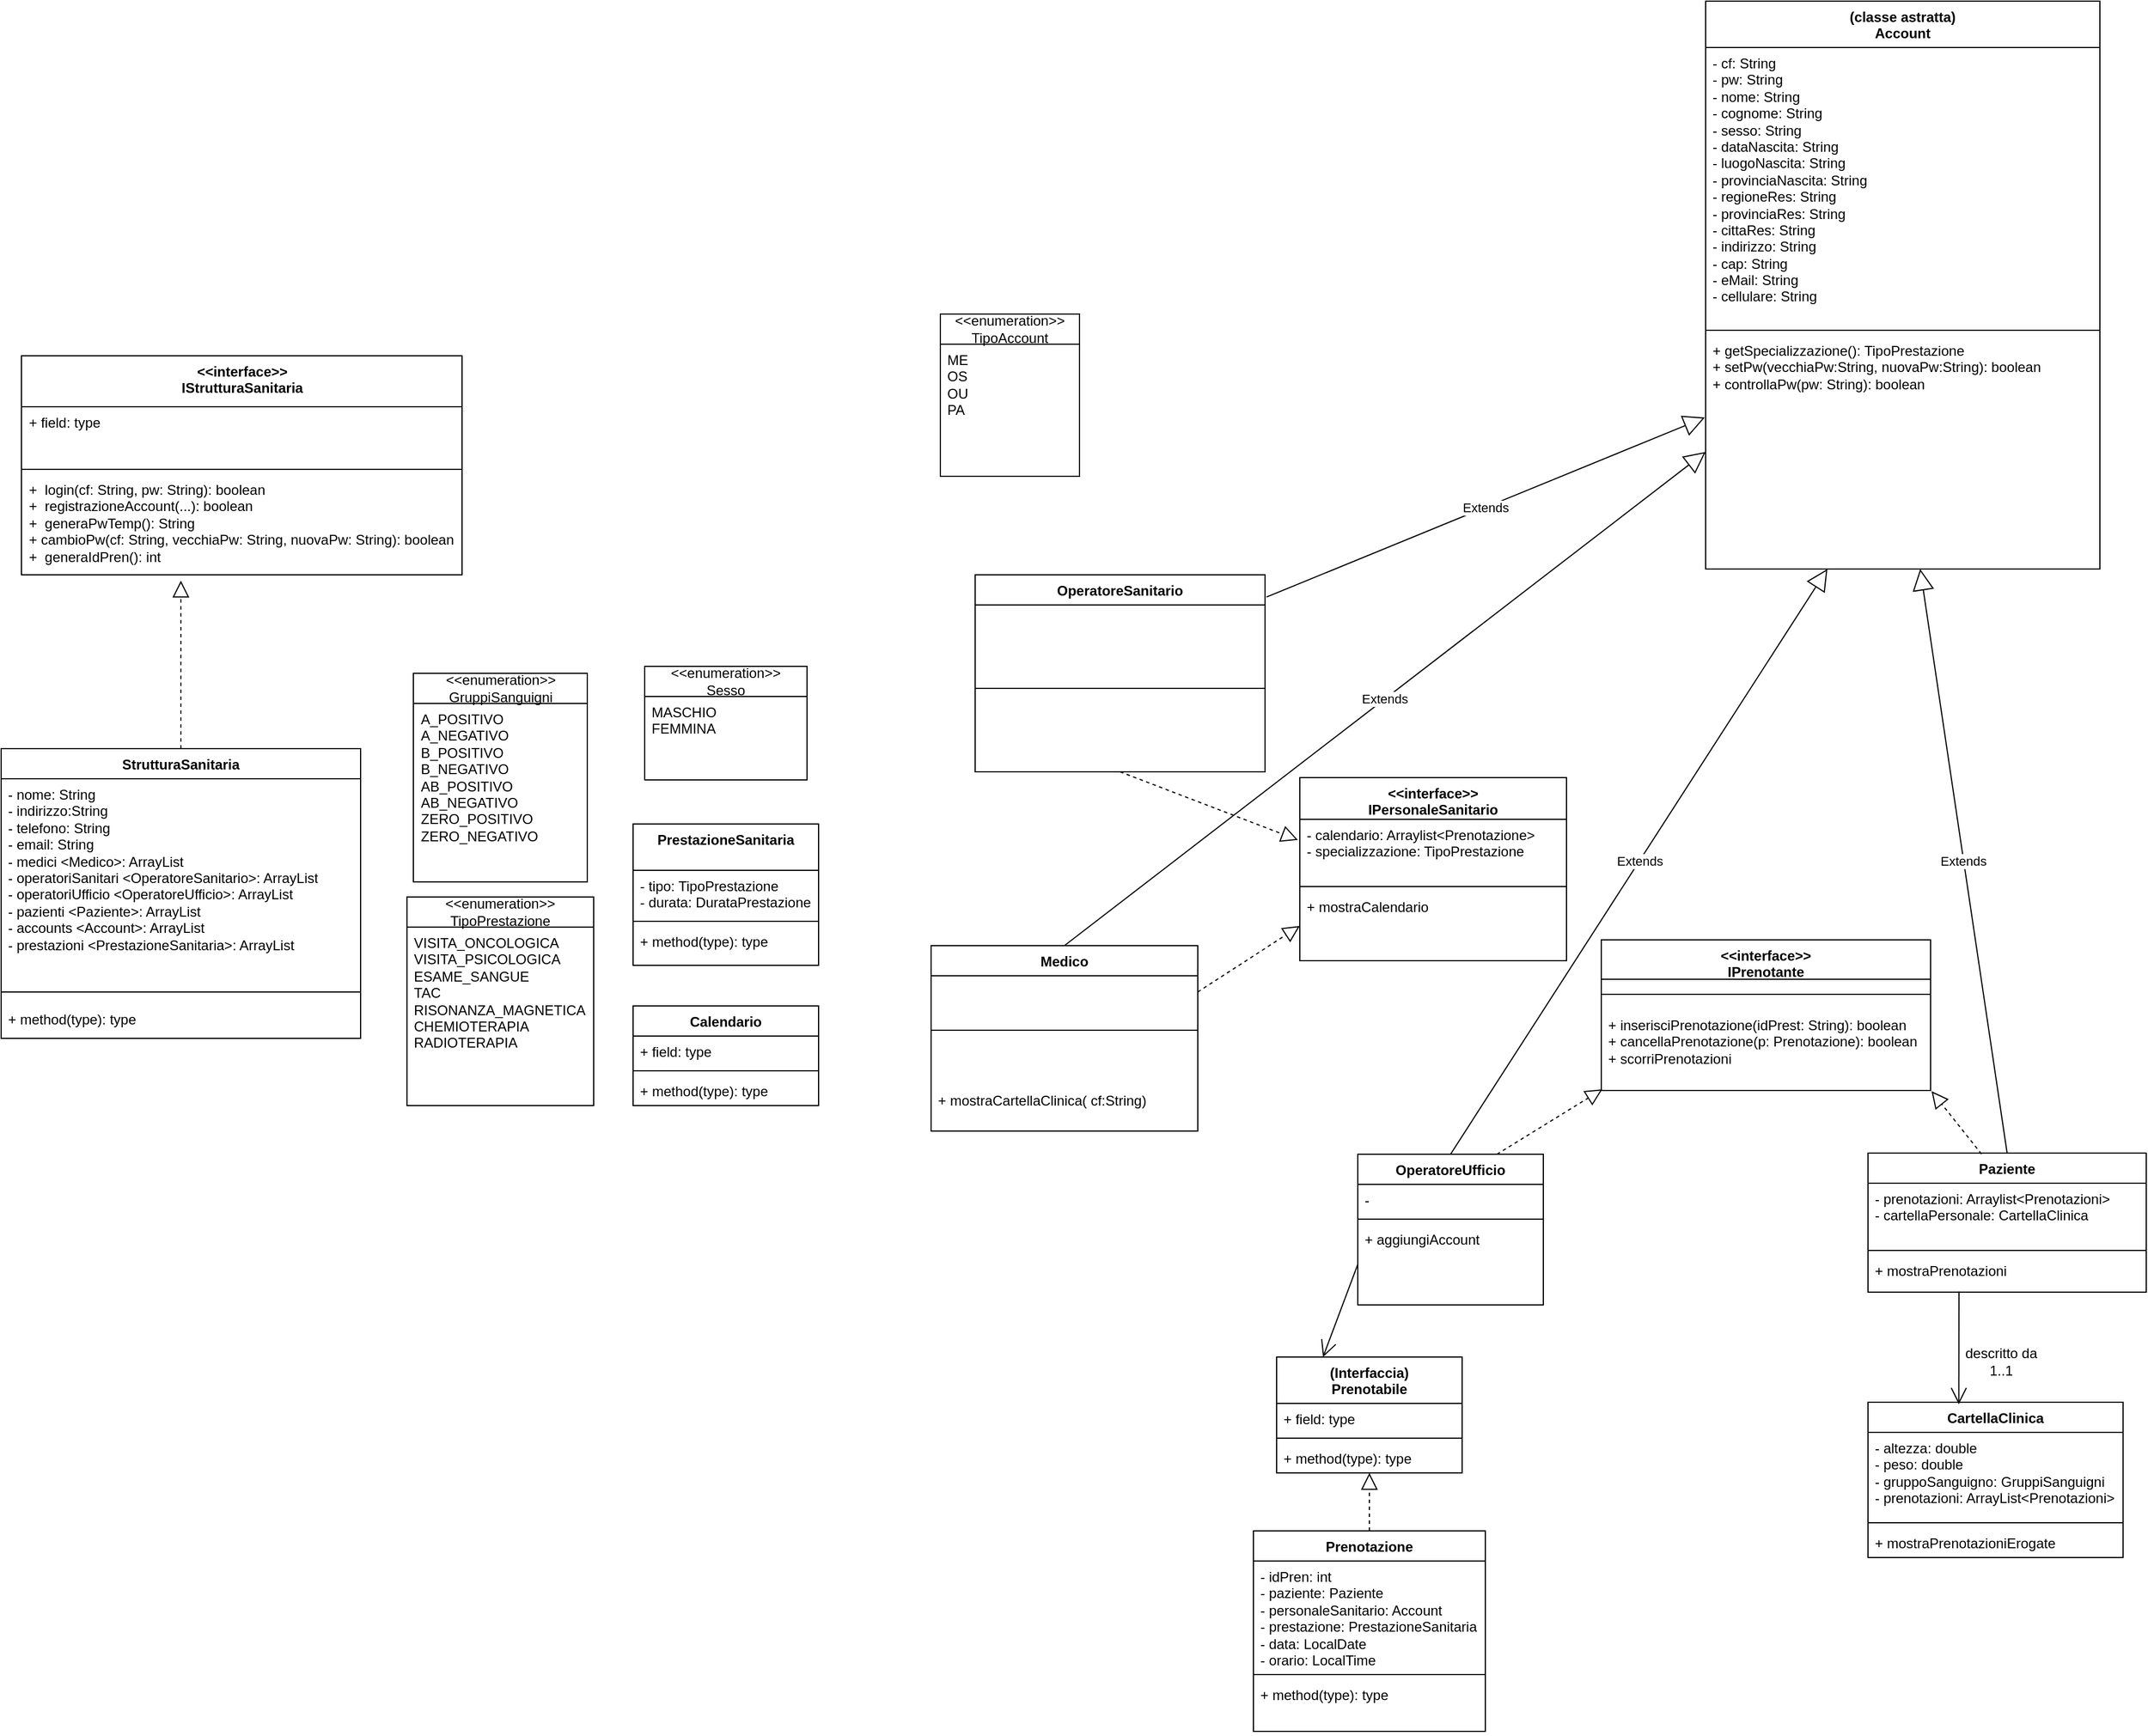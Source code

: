 <mxfile version="22.1.4" type="device">
  <diagram name="Pagina-1" id="tTlV-15hE3kfH03kpY0C">
    <mxGraphModel dx="2316" dy="1489" grid="1" gridSize="10" guides="1" tooltips="1" connect="1" arrows="1" fold="1" page="1" pageScale="1" pageWidth="1169" pageHeight="827" math="0" shadow="0">
      <root>
        <mxCell id="0" />
        <mxCell id="1" parent="0" />
        <mxCell id="g1Nb5lCBtKVe93ydb6f9-6" value="Medico" style="swimlane;fontStyle=1;align=center;verticalAlign=top;childLayout=stackLayout;horizontal=1;startSize=26;horizontalStack=0;resizeParent=1;resizeParentMax=0;resizeLast=0;collapsible=1;marginBottom=0;whiteSpace=wrap;html=1;" parent="1" vertex="1">
          <mxGeometry x="82" y="535" width="230" height="160" as="geometry" />
        </mxCell>
        <mxCell id="g1Nb5lCBtKVe93ydb6f9-8" value="" style="line;strokeWidth=1;fillColor=none;align=left;verticalAlign=middle;spacingTop=-1;spacingLeft=3;spacingRight=3;rotatable=0;labelPosition=right;points=[];portConstraint=eastwest;strokeColor=inherit;" parent="g1Nb5lCBtKVe93ydb6f9-6" vertex="1">
          <mxGeometry y="26" width="230" height="94" as="geometry" />
        </mxCell>
        <mxCell id="g1Nb5lCBtKVe93ydb6f9-9" value="+ mostraCartellaClinica( cf:String)" style="text;strokeColor=none;fillColor=none;align=left;verticalAlign=top;spacingLeft=4;spacingRight=4;overflow=hidden;rotatable=0;points=[[0,0.5],[1,0.5]];portConstraint=eastwest;whiteSpace=wrap;html=1;" parent="g1Nb5lCBtKVe93ydb6f9-6" vertex="1">
          <mxGeometry y="120" width="230" height="40" as="geometry" />
        </mxCell>
        <mxCell id="g1Nb5lCBtKVe93ydb6f9-10" value="OperatoreUfficio" style="swimlane;fontStyle=1;align=center;verticalAlign=top;childLayout=stackLayout;horizontal=1;startSize=26;horizontalStack=0;resizeParent=1;resizeParentMax=0;resizeLast=0;collapsible=1;marginBottom=0;whiteSpace=wrap;html=1;" parent="1" vertex="1">
          <mxGeometry x="450" y="715" width="160" height="130" as="geometry" />
        </mxCell>
        <mxCell id="g1Nb5lCBtKVe93ydb6f9-11" value="-&amp;nbsp;" style="text;strokeColor=none;fillColor=none;align=left;verticalAlign=top;spacingLeft=4;spacingRight=4;overflow=hidden;rotatable=0;points=[[0,0.5],[1,0.5]];portConstraint=eastwest;whiteSpace=wrap;html=1;" parent="g1Nb5lCBtKVe93ydb6f9-10" vertex="1">
          <mxGeometry y="26" width="160" height="26" as="geometry" />
        </mxCell>
        <mxCell id="g1Nb5lCBtKVe93ydb6f9-12" value="" style="line;strokeWidth=1;fillColor=none;align=left;verticalAlign=middle;spacingTop=-1;spacingLeft=3;spacingRight=3;rotatable=0;labelPosition=right;points=[];portConstraint=eastwest;strokeColor=inherit;" parent="g1Nb5lCBtKVe93ydb6f9-10" vertex="1">
          <mxGeometry y="52" width="160" height="8" as="geometry" />
        </mxCell>
        <mxCell id="g1Nb5lCBtKVe93ydb6f9-13" value="+ aggiungiAccount&lt;br&gt;" style="text;strokeColor=none;fillColor=none;align=left;verticalAlign=top;spacingLeft=4;spacingRight=4;overflow=hidden;rotatable=0;points=[[0,0.5],[1,0.5]];portConstraint=eastwest;whiteSpace=wrap;html=1;" parent="g1Nb5lCBtKVe93ydb6f9-10" vertex="1">
          <mxGeometry y="60" width="160" height="70" as="geometry" />
        </mxCell>
        <mxCell id="g1Nb5lCBtKVe93ydb6f9-14" value="Paziente" style="swimlane;fontStyle=1;align=center;verticalAlign=top;childLayout=stackLayout;horizontal=1;startSize=26;horizontalStack=0;resizeParent=1;resizeParentMax=0;resizeLast=0;collapsible=1;marginBottom=0;whiteSpace=wrap;html=1;" parent="1" vertex="1">
          <mxGeometry x="890" y="714" width="240" height="120" as="geometry" />
        </mxCell>
        <mxCell id="g1Nb5lCBtKVe93ydb6f9-15" value="- prenotazioni: Arraylist&amp;lt;Prenotazioni&amp;gt;&lt;br&gt;- cartellaPersonale: CartellaClinica" style="text;strokeColor=none;fillColor=none;align=left;verticalAlign=top;spacingLeft=4;spacingRight=4;overflow=hidden;rotatable=0;points=[[0,0.5],[1,0.5]];portConstraint=eastwest;whiteSpace=wrap;html=1;" parent="g1Nb5lCBtKVe93ydb6f9-14" vertex="1">
          <mxGeometry y="26" width="240" height="54" as="geometry" />
        </mxCell>
        <mxCell id="g1Nb5lCBtKVe93ydb6f9-16" value="" style="line;strokeWidth=1;fillColor=none;align=left;verticalAlign=middle;spacingTop=-1;spacingLeft=3;spacingRight=3;rotatable=0;labelPosition=right;points=[];portConstraint=eastwest;strokeColor=inherit;" parent="g1Nb5lCBtKVe93ydb6f9-14" vertex="1">
          <mxGeometry y="80" width="240" height="8" as="geometry" />
        </mxCell>
        <mxCell id="g1Nb5lCBtKVe93ydb6f9-17" value="+ mostraPrenotazioni&lt;br&gt;" style="text;strokeColor=none;fillColor=none;align=left;verticalAlign=top;spacingLeft=4;spacingRight=4;overflow=hidden;rotatable=0;points=[[0,0.5],[1,0.5]];portConstraint=eastwest;whiteSpace=wrap;html=1;" parent="g1Nb5lCBtKVe93ydb6f9-14" vertex="1">
          <mxGeometry y="88" width="240" height="32" as="geometry" />
        </mxCell>
        <mxCell id="g1Nb5lCBtKVe93ydb6f9-18" value="CartellaClinica" style="swimlane;fontStyle=1;align=center;verticalAlign=top;childLayout=stackLayout;horizontal=1;startSize=26;horizontalStack=0;resizeParent=1;resizeParentMax=0;resizeLast=0;collapsible=1;marginBottom=0;whiteSpace=wrap;html=1;" parent="1" vertex="1">
          <mxGeometry x="890" y="929" width="220" height="134" as="geometry" />
        </mxCell>
        <mxCell id="g1Nb5lCBtKVe93ydb6f9-19" value="- altezza: double&lt;br style=&quot;border-color: var(--border-color);&quot;&gt;- peso: double&lt;br style=&quot;border-color: var(--border-color);&quot;&gt;- gruppoSanguigno: GruppiSanguigni&lt;br&gt;- prenotazioni: ArrayList&amp;lt;Prenotazioni&amp;gt;" style="text;strokeColor=none;fillColor=none;align=left;verticalAlign=top;spacingLeft=4;spacingRight=4;overflow=hidden;rotatable=0;points=[[0,0.5],[1,0.5]];portConstraint=eastwest;whiteSpace=wrap;html=1;" parent="g1Nb5lCBtKVe93ydb6f9-18" vertex="1">
          <mxGeometry y="26" width="220" height="74" as="geometry" />
        </mxCell>
        <mxCell id="g1Nb5lCBtKVe93ydb6f9-20" value="" style="line;strokeWidth=1;fillColor=none;align=left;verticalAlign=middle;spacingTop=-1;spacingLeft=3;spacingRight=3;rotatable=0;labelPosition=right;points=[];portConstraint=eastwest;strokeColor=inherit;" parent="g1Nb5lCBtKVe93ydb6f9-18" vertex="1">
          <mxGeometry y="100" width="220" height="8" as="geometry" />
        </mxCell>
        <mxCell id="g1Nb5lCBtKVe93ydb6f9-21" value="+ mostraPrenotazioniErogate" style="text;strokeColor=none;fillColor=none;align=left;verticalAlign=top;spacingLeft=4;spacingRight=4;overflow=hidden;rotatable=0;points=[[0,0.5],[1,0.5]];portConstraint=eastwest;whiteSpace=wrap;html=1;" parent="g1Nb5lCBtKVe93ydb6f9-18" vertex="1">
          <mxGeometry y="108" width="220" height="26" as="geometry" />
        </mxCell>
        <mxCell id="g1Nb5lCBtKVe93ydb6f9-25" value="Extends" style="endArrow=block;endSize=16;endFill=0;html=1;rounded=0;exitX=0.5;exitY=0;exitDx=0;exitDy=0;" parent="1" source="g1Nb5lCBtKVe93ydb6f9-10" target="BsgN-po5wjHz83sSiUcQ-11" edge="1">
          <mxGeometry width="160" relative="1" as="geometry">
            <mxPoint x="580" y="443" as="sourcePoint" />
            <mxPoint x="792.857" y="140" as="targetPoint" />
          </mxGeometry>
        </mxCell>
        <mxCell id="g1Nb5lCBtKVe93ydb6f9-27" value="Extends" style="endArrow=block;endSize=16;endFill=0;html=1;rounded=0;exitX=0.5;exitY=0;exitDx=0;exitDy=0;entryX=0;entryY=0.5;entryDx=0;entryDy=0;" parent="1" source="g1Nb5lCBtKVe93ydb6f9-6" target="BsgN-po5wjHz83sSiUcQ-11" edge="1">
          <mxGeometry width="160" relative="1" as="geometry">
            <mxPoint x="580" y="243" as="sourcePoint" />
            <mxPoint x="684" y="140" as="targetPoint" />
          </mxGeometry>
        </mxCell>
        <mxCell id="g1Nb5lCBtKVe93ydb6f9-28" value="Extends" style="endArrow=block;endSize=16;endFill=0;html=1;rounded=0;exitX=0.5;exitY=0;exitDx=0;exitDy=0;" parent="1" source="g1Nb5lCBtKVe93ydb6f9-14" target="BsgN-po5wjHz83sSiUcQ-11" edge="1">
          <mxGeometry width="160" relative="1" as="geometry">
            <mxPoint x="580" y="243" as="sourcePoint" />
            <mxPoint x="920.0" y="140" as="targetPoint" />
          </mxGeometry>
        </mxCell>
        <mxCell id="g1Nb5lCBtKVe93ydb6f9-38" value="" style="endArrow=open;endFill=1;endSize=12;html=1;rounded=0;entryX=0.356;entryY=0.013;entryDx=0;entryDy=0;entryPerimeter=0;exitX=0.327;exitY=0.981;exitDx=0;exitDy=0;exitPerimeter=0;" parent="1" source="g1Nb5lCBtKVe93ydb6f9-17" target="g1Nb5lCBtKVe93ydb6f9-18" edge="1">
          <mxGeometry width="160" relative="1" as="geometry">
            <mxPoint x="958" y="480" as="sourcePoint" />
            <mxPoint x="960" y="600" as="targetPoint" />
            <Array as="points" />
          </mxGeometry>
        </mxCell>
        <mxCell id="g1Nb5lCBtKVe93ydb6f9-39" value="descritto da&lt;br&gt;1..1" style="text;strokeColor=none;align=center;fillColor=none;html=1;verticalAlign=middle;whiteSpace=wrap;rounded=0;movable=1;resizable=1;rotatable=1;deletable=1;editable=1;locked=0;connectable=1;" parent="1" vertex="1">
          <mxGeometry x="970" y="879" width="70" height="30" as="geometry" />
        </mxCell>
        <mxCell id="g1Nb5lCBtKVe93ydb6f9-40" value="Calendario" style="swimlane;fontStyle=1;align=center;verticalAlign=top;childLayout=stackLayout;horizontal=1;startSize=26;horizontalStack=0;resizeParent=1;resizeParentMax=0;resizeLast=0;collapsible=1;marginBottom=0;whiteSpace=wrap;html=1;" parent="1" vertex="1">
          <mxGeometry x="-175" y="587" width="160" height="86" as="geometry" />
        </mxCell>
        <mxCell id="g1Nb5lCBtKVe93ydb6f9-41" value="+ field: type" style="text;strokeColor=none;fillColor=none;align=left;verticalAlign=top;spacingLeft=4;spacingRight=4;overflow=hidden;rotatable=0;points=[[0,0.5],[1,0.5]];portConstraint=eastwest;whiteSpace=wrap;html=1;" parent="g1Nb5lCBtKVe93ydb6f9-40" vertex="1">
          <mxGeometry y="26" width="160" height="26" as="geometry" />
        </mxCell>
        <mxCell id="g1Nb5lCBtKVe93ydb6f9-42" value="" style="line;strokeWidth=1;fillColor=none;align=left;verticalAlign=middle;spacingTop=-1;spacingLeft=3;spacingRight=3;rotatable=0;labelPosition=right;points=[];portConstraint=eastwest;strokeColor=inherit;" parent="g1Nb5lCBtKVe93ydb6f9-40" vertex="1">
          <mxGeometry y="52" width="160" height="8" as="geometry" />
        </mxCell>
        <mxCell id="g1Nb5lCBtKVe93ydb6f9-43" value="+ method(type): type" style="text;strokeColor=none;fillColor=none;align=left;verticalAlign=top;spacingLeft=4;spacingRight=4;overflow=hidden;rotatable=0;points=[[0,0.5],[1,0.5]];portConstraint=eastwest;whiteSpace=wrap;html=1;" parent="g1Nb5lCBtKVe93ydb6f9-40" vertex="1">
          <mxGeometry y="60" width="160" height="26" as="geometry" />
        </mxCell>
        <mxCell id="g1Nb5lCBtKVe93ydb6f9-53" value="&amp;lt;&amp;lt;enumeration&amp;gt;&amp;gt;&lt;br&gt;TipoAccount" style="swimlane;fontStyle=0;childLayout=stackLayout;horizontal=1;startSize=26;fillColor=none;horizontalStack=0;resizeParent=1;resizeParentMax=0;resizeLast=0;collapsible=1;marginBottom=0;whiteSpace=wrap;html=1;" parent="1" vertex="1">
          <mxGeometry x="90" y="-10" width="120" height="140" as="geometry" />
        </mxCell>
        <mxCell id="g1Nb5lCBtKVe93ydb6f9-54" value="ME&lt;br&gt;OS&lt;br&gt;OU&lt;br&gt;PA&lt;br&gt;&lt;br&gt;" style="text;strokeColor=none;fillColor=none;align=left;verticalAlign=top;spacingLeft=4;spacingRight=4;overflow=hidden;rotatable=0;points=[[0,0.5],[1,0.5]];portConstraint=eastwest;whiteSpace=wrap;html=1;" parent="g1Nb5lCBtKVe93ydb6f9-53" vertex="1">
          <mxGeometry y="26" width="120" height="114" as="geometry" />
        </mxCell>
        <mxCell id="g1Nb5lCBtKVe93ydb6f9-60" value="OperatoreSanitario" style="swimlane;fontStyle=1;align=center;verticalAlign=top;childLayout=stackLayout;horizontal=1;startSize=26;horizontalStack=0;resizeParent=1;resizeParentMax=0;resizeLast=0;collapsible=1;marginBottom=0;whiteSpace=wrap;html=1;" parent="1" vertex="1">
          <mxGeometry x="120" y="215" width="250" height="170" as="geometry" />
        </mxCell>
        <mxCell id="g1Nb5lCBtKVe93ydb6f9-62" value="" style="line;strokeWidth=1;fillColor=none;align=left;verticalAlign=middle;spacingTop=-1;spacingLeft=3;spacingRight=3;rotatable=0;labelPosition=right;points=[];portConstraint=eastwest;strokeColor=inherit;" parent="g1Nb5lCBtKVe93ydb6f9-60" vertex="1">
          <mxGeometry y="26" width="250" height="144" as="geometry" />
        </mxCell>
        <mxCell id="g1Nb5lCBtKVe93ydb6f9-64" value="Extends" style="endArrow=block;endSize=16;endFill=0;html=1;rounded=0;entryX=-0.002;entryY=0.353;entryDx=0;entryDy=0;entryPerimeter=0;exitX=1.005;exitY=0.113;exitDx=0;exitDy=0;exitPerimeter=0;" parent="1" source="g1Nb5lCBtKVe93ydb6f9-60" target="BsgN-po5wjHz83sSiUcQ-11" edge="1">
          <mxGeometry width="160" relative="1" as="geometry">
            <mxPoint x="380" y="249" as="sourcePoint" />
            <mxPoint x="685.416" y="-3.2" as="targetPoint" />
          </mxGeometry>
        </mxCell>
        <mxCell id="0tCYUlRIdNbkmeOcHSWN-1" value="StrutturaSanitaria" style="swimlane;fontStyle=1;align=center;verticalAlign=top;childLayout=stackLayout;horizontal=1;startSize=26;horizontalStack=0;resizeParent=1;resizeParentMax=0;resizeLast=0;collapsible=1;marginBottom=0;whiteSpace=wrap;html=1;" parent="1" vertex="1">
          <mxGeometry x="-720" y="365" width="310" height="250" as="geometry" />
        </mxCell>
        <mxCell id="0tCYUlRIdNbkmeOcHSWN-2" value="- nome: String&lt;br&gt;- indirizzo:String&lt;br style=&quot;border-color: var(--border-color);&quot;&gt;- telefono: String&lt;br&gt;- email: String&amp;nbsp;&lt;br style=&quot;border-color: var(--border-color);&quot;&gt;- medici &amp;lt;Medico&amp;gt;: ArrayList&lt;br&gt;- operatoriSanitari &amp;lt;OperatoreSanitario&amp;gt;: ArrayList&lt;br&gt;- operatoriUfficio &amp;lt;OperatoreUfficio&amp;gt;: ArrayList&lt;br style=&quot;border-color: var(--border-color);&quot;&gt;- pazienti &amp;lt;Paziente&amp;gt;: ArrayList&lt;br&gt;- accounts &amp;lt;Account&amp;gt;: ArrayList&lt;br&gt;- prestazioni &amp;lt;PrestazioneSanitaria&amp;gt;: ArrayList" style="text;strokeColor=none;fillColor=none;align=left;verticalAlign=top;spacingLeft=4;spacingRight=4;overflow=hidden;rotatable=0;points=[[0,0.5],[1,0.5]];portConstraint=eastwest;whiteSpace=wrap;html=1;" parent="0tCYUlRIdNbkmeOcHSWN-1" vertex="1">
          <mxGeometry y="26" width="310" height="174" as="geometry" />
        </mxCell>
        <mxCell id="0tCYUlRIdNbkmeOcHSWN-3" value="" style="line;strokeWidth=1;fillColor=none;align=left;verticalAlign=middle;spacingTop=-1;spacingLeft=3;spacingRight=3;rotatable=0;labelPosition=right;points=[];portConstraint=eastwest;strokeColor=inherit;" parent="0tCYUlRIdNbkmeOcHSWN-1" vertex="1">
          <mxGeometry y="200" width="310" height="20" as="geometry" />
        </mxCell>
        <mxCell id="0tCYUlRIdNbkmeOcHSWN-4" value="+ method(type): type" style="text;strokeColor=none;fillColor=none;align=left;verticalAlign=top;spacingLeft=4;spacingRight=4;overflow=hidden;rotatable=0;points=[[0,0.5],[1,0.5]];portConstraint=eastwest;whiteSpace=wrap;html=1;" parent="0tCYUlRIdNbkmeOcHSWN-1" vertex="1">
          <mxGeometry y="220" width="310" height="30" as="geometry" />
        </mxCell>
        <mxCell id="S9uYEwCPuYJvi0e9tJX_-17" value="PrestazioneSanitaria" style="swimlane;fontStyle=1;align=center;verticalAlign=top;childLayout=stackLayout;horizontal=1;startSize=40;horizontalStack=0;resizeParent=1;resizeParentMax=0;resizeLast=0;collapsible=1;marginBottom=0;whiteSpace=wrap;html=1;" parent="1" vertex="1">
          <mxGeometry x="-175" y="430" width="160" height="122" as="geometry" />
        </mxCell>
        <mxCell id="S9uYEwCPuYJvi0e9tJX_-18" value="- tipo: TipoPrestazione&lt;br&gt;- durata: DurataPrestazione&lt;br&gt;" style="text;strokeColor=none;fillColor=none;align=left;verticalAlign=top;spacingLeft=4;spacingRight=4;overflow=hidden;rotatable=0;points=[[0,0.5],[1,0.5]];portConstraint=eastwest;whiteSpace=wrap;html=1;" parent="S9uYEwCPuYJvi0e9tJX_-17" vertex="1">
          <mxGeometry y="40" width="160" height="40" as="geometry" />
        </mxCell>
        <mxCell id="S9uYEwCPuYJvi0e9tJX_-19" value="" style="line;strokeWidth=1;fillColor=none;align=left;verticalAlign=middle;spacingTop=-1;spacingLeft=3;spacingRight=3;rotatable=0;labelPosition=right;points=[];portConstraint=eastwest;strokeColor=inherit;" parent="S9uYEwCPuYJvi0e9tJX_-17" vertex="1">
          <mxGeometry y="80" width="160" height="8" as="geometry" />
        </mxCell>
        <mxCell id="S9uYEwCPuYJvi0e9tJX_-20" value="+ method(type): type" style="text;strokeColor=none;fillColor=none;align=left;verticalAlign=top;spacingLeft=4;spacingRight=4;overflow=hidden;rotatable=0;points=[[0,0.5],[1,0.5]];portConstraint=eastwest;whiteSpace=wrap;html=1;" parent="S9uYEwCPuYJvi0e9tJX_-17" vertex="1">
          <mxGeometry y="88" width="160" height="34" as="geometry" />
        </mxCell>
        <mxCell id="S9uYEwCPuYJvi0e9tJX_-29" value="&amp;lt;&amp;lt;enumeration&amp;gt;&amp;gt;&lt;br style=&quot;border-color: var(--border-color);&quot;&gt;TipoPrestazione" style="swimlane;fontStyle=0;childLayout=stackLayout;horizontal=1;startSize=26;fillColor=none;horizontalStack=0;resizeParent=1;resizeParentMax=0;resizeLast=0;collapsible=1;marginBottom=0;whiteSpace=wrap;html=1;" parent="1" vertex="1">
          <mxGeometry x="-370" y="493" width="161" height="180" as="geometry" />
        </mxCell>
        <mxCell id="S9uYEwCPuYJvi0e9tJX_-32" value="VISITA_ONCOLOGICA&lt;br&gt;VISITA_PSICOLOGICA&lt;br&gt;ESAME_SANGUE&lt;br&gt;TAC&lt;br&gt;RISONANZA_MAGNETICA&lt;br&gt;CHEMIOTERAPIA&lt;br&gt;RADIOTERAPIA&lt;br&gt;&lt;br&gt;" style="text;strokeColor=none;fillColor=none;align=left;verticalAlign=top;spacingLeft=4;spacingRight=4;overflow=hidden;rotatable=0;points=[[0,0.5],[1,0.5]];portConstraint=eastwest;whiteSpace=wrap;html=1;" parent="S9uYEwCPuYJvi0e9tJX_-29" vertex="1">
          <mxGeometry y="26" width="161" height="154" as="geometry" />
        </mxCell>
        <mxCell id="S9uYEwCPuYJvi0e9tJX_-38" value="Prenotazione" style="swimlane;fontStyle=1;align=center;verticalAlign=top;childLayout=stackLayout;horizontal=1;startSize=26;horizontalStack=0;resizeParent=1;resizeParentMax=0;resizeLast=0;collapsible=1;marginBottom=0;whiteSpace=wrap;html=1;" parent="1" vertex="1">
          <mxGeometry x="360" y="1040" width="200" height="173" as="geometry" />
        </mxCell>
        <mxCell id="S9uYEwCPuYJvi0e9tJX_-39" value="- idPren: int&lt;br&gt;- paziente: Paziente&lt;br&gt;- personaleSanitario: Account&lt;br&gt;- prestazione: PrestazioneSanitaria&lt;br&gt;- data: LocalDate&lt;br&gt;- orario: LocalTime&lt;br&gt;&lt;br&gt;" style="text;strokeColor=none;fillColor=none;align=left;verticalAlign=top;spacingLeft=4;spacingRight=4;overflow=hidden;rotatable=0;points=[[0,0.5],[1,0.5]];portConstraint=eastwest;whiteSpace=wrap;html=1;" parent="S9uYEwCPuYJvi0e9tJX_-38" vertex="1">
          <mxGeometry y="26" width="200" height="94" as="geometry" />
        </mxCell>
        <mxCell id="S9uYEwCPuYJvi0e9tJX_-40" value="" style="line;strokeWidth=1;fillColor=none;align=left;verticalAlign=middle;spacingTop=-1;spacingLeft=3;spacingRight=3;rotatable=0;labelPosition=right;points=[];portConstraint=eastwest;strokeColor=inherit;" parent="S9uYEwCPuYJvi0e9tJX_-38" vertex="1">
          <mxGeometry y="120" width="200" height="8" as="geometry" />
        </mxCell>
        <mxCell id="S9uYEwCPuYJvi0e9tJX_-41" value="+ method(type): type" style="text;strokeColor=none;fillColor=none;align=left;verticalAlign=top;spacingLeft=4;spacingRight=4;overflow=hidden;rotatable=0;points=[[0,0.5],[1,0.5]];portConstraint=eastwest;whiteSpace=wrap;html=1;" parent="S9uYEwCPuYJvi0e9tJX_-38" vertex="1">
          <mxGeometry y="128" width="200" height="45" as="geometry" />
        </mxCell>
        <mxCell id="DHYE0lnTIqIV2aHc_2BO-10" value="" style="endArrow=open;endFill=1;endSize=12;html=1;rounded=0;entryX=0.25;entryY=0;entryDx=0;entryDy=0;exitX=0;exitY=0.5;exitDx=0;exitDy=0;" parent="1" source="g1Nb5lCBtKVe93ydb6f9-13" target="DHYE0lnTIqIV2aHc_2BO-13" edge="1">
          <mxGeometry width="160" relative="1" as="geometry">
            <mxPoint x="554" y="845" as="sourcePoint" />
            <mxPoint x="740.0" y="550" as="targetPoint" />
          </mxGeometry>
        </mxCell>
        <mxCell id="DHYE0lnTIqIV2aHc_2BO-13" value="(Interfaccia)&lt;br&gt;Prenotabile" style="swimlane;fontStyle=1;align=center;verticalAlign=top;childLayout=stackLayout;horizontal=1;startSize=40;horizontalStack=0;resizeParent=1;resizeParentMax=0;resizeLast=0;collapsible=1;marginBottom=0;whiteSpace=wrap;html=1;" parent="1" vertex="1">
          <mxGeometry x="380" y="890" width="160" height="100" as="geometry">
            <mxRectangle x="550" y="520" width="103" height="41" as="alternateBounds" />
          </mxGeometry>
        </mxCell>
        <mxCell id="DHYE0lnTIqIV2aHc_2BO-14" value="+ field: type" style="text;strokeColor=none;fillColor=none;align=left;verticalAlign=top;spacingLeft=4;spacingRight=4;overflow=hidden;rotatable=0;points=[[0,0.5],[1,0.5]];portConstraint=eastwest;whiteSpace=wrap;html=1;" parent="DHYE0lnTIqIV2aHc_2BO-13" vertex="1">
          <mxGeometry y="40" width="160" height="26" as="geometry" />
        </mxCell>
        <mxCell id="DHYE0lnTIqIV2aHc_2BO-15" value="" style="line;strokeWidth=1;fillColor=none;align=left;verticalAlign=middle;spacingTop=-1;spacingLeft=3;spacingRight=3;rotatable=0;labelPosition=right;points=[];portConstraint=eastwest;strokeColor=inherit;" parent="DHYE0lnTIqIV2aHc_2BO-13" vertex="1">
          <mxGeometry y="66" width="160" height="8" as="geometry" />
        </mxCell>
        <mxCell id="DHYE0lnTIqIV2aHc_2BO-16" value="+ method(type): type" style="text;strokeColor=none;fillColor=none;align=left;verticalAlign=top;spacingLeft=4;spacingRight=4;overflow=hidden;rotatable=0;points=[[0,0.5],[1,0.5]];portConstraint=eastwest;whiteSpace=wrap;html=1;" parent="DHYE0lnTIqIV2aHc_2BO-13" vertex="1">
          <mxGeometry y="74" width="160" height="26" as="geometry" />
        </mxCell>
        <mxCell id="DHYE0lnTIqIV2aHc_2BO-6" value="" style="endArrow=block;dashed=1;endFill=0;endSize=12;html=1;rounded=0;exitX=0.5;exitY=0;exitDx=0;exitDy=0;" parent="1" source="S9uYEwCPuYJvi0e9tJX_-38" target="DHYE0lnTIqIV2aHc_2BO-16" edge="1">
          <mxGeometry width="160" relative="1" as="geometry">
            <mxPoint x="440" y="663.98" as="sourcePoint" />
            <mxPoint x="550" y="620" as="targetPoint" />
          </mxGeometry>
        </mxCell>
        <mxCell id="J-svBzyEzqCDzh5n9F-d-1" value="&amp;lt;&amp;lt;interface&amp;gt;&amp;gt;&lt;br&gt;IPrenotante" style="swimlane;fontStyle=1;align=center;verticalAlign=top;childLayout=stackLayout;horizontal=1;startSize=34;horizontalStack=0;resizeParent=1;resizeParentMax=0;resizeLast=0;collapsible=1;marginBottom=0;whiteSpace=wrap;html=1;" parent="1" vertex="1">
          <mxGeometry x="660" y="530" width="284" height="130" as="geometry" />
        </mxCell>
        <mxCell id="J-svBzyEzqCDzh5n9F-d-3" value="" style="line;strokeWidth=1;fillColor=none;align=left;verticalAlign=middle;spacingTop=-1;spacingLeft=3;spacingRight=3;rotatable=0;labelPosition=right;points=[];portConstraint=eastwest;strokeColor=inherit;" parent="J-svBzyEzqCDzh5n9F-d-1" vertex="1">
          <mxGeometry y="34" width="284" height="26" as="geometry" />
        </mxCell>
        <mxCell id="J-svBzyEzqCDzh5n9F-d-4" value="+ inserisciPrenotazione(idPrest: String): boolean&lt;br&gt;+ cancellaPrenotazione(p: Prenotazione): boolean&lt;br&gt;+ scorriPrenotazioni" style="text;strokeColor=none;fillColor=none;align=left;verticalAlign=top;spacingLeft=4;spacingRight=4;overflow=hidden;rotatable=0;points=[[0,0.5],[1,0.5]];portConstraint=eastwest;whiteSpace=wrap;html=1;" parent="J-svBzyEzqCDzh5n9F-d-1" vertex="1">
          <mxGeometry y="60" width="284" height="70" as="geometry" />
        </mxCell>
        <mxCell id="J-svBzyEzqCDzh5n9F-d-5" value="" style="endArrow=block;dashed=1;endFill=0;endSize=12;html=1;rounded=0;exitX=0.75;exitY=0;exitDx=0;exitDy=0;entryX=0.003;entryY=0.986;entryDx=0;entryDy=0;entryPerimeter=0;" parent="1" source="g1Nb5lCBtKVe93ydb6f9-10" target="J-svBzyEzqCDzh5n9F-d-4" edge="1">
          <mxGeometry width="160" relative="1" as="geometry">
            <mxPoint x="963" y="493" as="sourcePoint" />
            <mxPoint x="971" y="414" as="targetPoint" />
          </mxGeometry>
        </mxCell>
        <mxCell id="J-svBzyEzqCDzh5n9F-d-6" value="" style="endArrow=block;dashed=1;endFill=0;endSize=12;html=1;rounded=0;exitX=0.408;exitY=0.007;exitDx=0;exitDy=0;entryX=1.003;entryY=1.009;entryDx=0;entryDy=0;entryPerimeter=0;exitPerimeter=0;" parent="1" target="J-svBzyEzqCDzh5n9F-d-4" edge="1" source="g1Nb5lCBtKVe93ydb6f9-14">
          <mxGeometry width="160" relative="1" as="geometry">
            <mxPoint x="964.62" y="681" as="sourcePoint" />
            <mxPoint x="924" y="646" as="targetPoint" />
          </mxGeometry>
        </mxCell>
        <mxCell id="J-svBzyEzqCDzh5n9F-d-7" value="&amp;lt;&amp;lt;interface&amp;gt;&amp;gt;&lt;br&gt;IPersonaleSanitario" style="swimlane;fontStyle=1;align=center;verticalAlign=top;childLayout=stackLayout;horizontal=1;startSize=36;horizontalStack=0;resizeParent=1;resizeParentMax=0;resizeLast=0;collapsible=1;marginBottom=0;whiteSpace=wrap;html=1;" parent="1" vertex="1">
          <mxGeometry x="400" y="390" width="230" height="158" as="geometry">
            <mxRectangle x="400" y="390" width="150" height="40" as="alternateBounds" />
          </mxGeometry>
        </mxCell>
        <mxCell id="J-svBzyEzqCDzh5n9F-d-8" value="- calendario: Arraylist&amp;lt;Prenotazione&amp;gt;&lt;br style=&quot;border-color: var(--border-color);&quot;&gt;- specializzazione: TipoPrestazione" style="text;strokeColor=none;fillColor=none;align=left;verticalAlign=top;spacingLeft=4;spacingRight=4;overflow=hidden;rotatable=0;points=[[0,0.5],[1,0.5]];portConstraint=eastwest;whiteSpace=wrap;html=1;" parent="J-svBzyEzqCDzh5n9F-d-7" vertex="1">
          <mxGeometry y="36" width="230" height="54" as="geometry" />
        </mxCell>
        <mxCell id="J-svBzyEzqCDzh5n9F-d-9" value="" style="line;strokeWidth=1;fillColor=none;align=left;verticalAlign=middle;spacingTop=-1;spacingLeft=3;spacingRight=3;rotatable=0;labelPosition=right;points=[];portConstraint=eastwest;strokeColor=inherit;" parent="J-svBzyEzqCDzh5n9F-d-7" vertex="1">
          <mxGeometry y="90" width="230" height="8" as="geometry" />
        </mxCell>
        <mxCell id="J-svBzyEzqCDzh5n9F-d-10" value="+ mostraCalendario" style="text;strokeColor=none;fillColor=none;align=left;verticalAlign=top;spacingLeft=4;spacingRight=4;overflow=hidden;rotatable=0;points=[[0,0.5],[1,0.5]];portConstraint=eastwest;whiteSpace=wrap;html=1;" parent="J-svBzyEzqCDzh5n9F-d-7" vertex="1">
          <mxGeometry y="98" width="230" height="60" as="geometry" />
        </mxCell>
        <mxCell id="J-svBzyEzqCDzh5n9F-d-11" value="&amp;lt;&amp;lt;enumeration&amp;gt;&amp;gt;&lt;br style=&quot;border-color: var(--border-color);&quot;&gt;Sesso" style="swimlane;fontStyle=0;childLayout=stackLayout;horizontal=1;startSize=26;fillColor=none;horizontalStack=0;resizeParent=1;resizeParentMax=0;resizeLast=0;collapsible=1;marginBottom=0;whiteSpace=wrap;html=1;" parent="1" vertex="1">
          <mxGeometry x="-165" y="294" width="140" height="98" as="geometry" />
        </mxCell>
        <mxCell id="J-svBzyEzqCDzh5n9F-d-12" value="MASCHIO&lt;br&gt;FEMMINA&lt;br&gt;&lt;br&gt;" style="text;strokeColor=none;fillColor=none;align=left;verticalAlign=top;spacingLeft=4;spacingRight=4;overflow=hidden;rotatable=0;points=[[0,0.5],[1,0.5]];portConstraint=eastwest;whiteSpace=wrap;html=1;" parent="J-svBzyEzqCDzh5n9F-d-11" vertex="1">
          <mxGeometry y="26" width="140" height="72" as="geometry" />
        </mxCell>
        <mxCell id="J-svBzyEzqCDzh5n9F-d-17" value="&amp;lt;&amp;lt;enumeration&amp;gt;&amp;gt;&lt;br style=&quot;border-color: var(--border-color);&quot;&gt;GruppiSanguigni" style="swimlane;fontStyle=0;childLayout=stackLayout;horizontal=1;startSize=26;fillColor=none;horizontalStack=0;resizeParent=1;resizeParentMax=0;resizeLast=0;collapsible=1;marginBottom=0;whiteSpace=wrap;html=1;" parent="1" vertex="1">
          <mxGeometry x="-364.5" y="300" width="150" height="180" as="geometry" />
        </mxCell>
        <mxCell id="J-svBzyEzqCDzh5n9F-d-18" value="A_POSITIVO&lt;br&gt;A_NEGATIVO&lt;br&gt;B_POSITIVO&lt;br&gt;B_NEGATIVO&lt;br&gt;AB_POSITIVO&lt;br&gt;AB_NEGATIVO&lt;br&gt;ZERO_POSITIVO&lt;br&gt;ZERO_NEGATIVO&lt;br&gt;&lt;br&gt;" style="text;strokeColor=none;fillColor=none;align=left;verticalAlign=top;spacingLeft=4;spacingRight=4;overflow=hidden;rotatable=0;points=[[0,0.5],[1,0.5]];portConstraint=eastwest;whiteSpace=wrap;html=1;" parent="J-svBzyEzqCDzh5n9F-d-17" vertex="1">
          <mxGeometry y="26" width="150" height="154" as="geometry" />
        </mxCell>
        <mxCell id="J-svBzyEzqCDzh5n9F-d-19" value="&amp;lt;&amp;lt;interface&amp;gt;&amp;gt;&lt;br&gt;IStrutturaSanitaria" style="swimlane;fontStyle=1;align=center;verticalAlign=top;childLayout=stackLayout;horizontal=1;startSize=44;horizontalStack=0;resizeParent=1;resizeParentMax=0;resizeLast=0;collapsible=1;marginBottom=0;whiteSpace=wrap;html=1;" parent="1" vertex="1">
          <mxGeometry x="-702.5" y="26" width="380" height="189" as="geometry" />
        </mxCell>
        <mxCell id="J-svBzyEzqCDzh5n9F-d-20" value="+ field: type" style="text;strokeColor=none;fillColor=none;align=left;verticalAlign=top;spacingLeft=4;spacingRight=4;overflow=hidden;rotatable=0;points=[[0,0.5],[1,0.5]];portConstraint=eastwest;whiteSpace=wrap;html=1;" parent="J-svBzyEzqCDzh5n9F-d-19" vertex="1">
          <mxGeometry y="44" width="380" height="50" as="geometry" />
        </mxCell>
        <mxCell id="J-svBzyEzqCDzh5n9F-d-21" value="" style="line;strokeWidth=1;fillColor=none;align=left;verticalAlign=middle;spacingTop=-1;spacingLeft=3;spacingRight=3;rotatable=0;labelPosition=right;points=[];portConstraint=eastwest;strokeColor=inherit;" parent="J-svBzyEzqCDzh5n9F-d-19" vertex="1">
          <mxGeometry y="94" width="380" height="8" as="geometry" />
        </mxCell>
        <mxCell id="J-svBzyEzqCDzh5n9F-d-22" value="+&amp;nbsp; login(cf: String, pw: String): boolean&lt;br style=&quot;border-color: var(--border-color);&quot;&gt;+&amp;nbsp; registrazioneAccount(...): boolean&lt;br&gt;+&amp;nbsp; generaPwTemp(): String&lt;br&gt;+ cambioPw(cf: String, vecchiaPw: String, nuovaPw: String): boolean&lt;br&gt;+&amp;nbsp; generaIdPren(): int" style="text;strokeColor=none;fillColor=none;align=left;verticalAlign=top;spacingLeft=4;spacingRight=4;overflow=hidden;rotatable=0;points=[[0,0.5],[1,0.5]];portConstraint=eastwest;whiteSpace=wrap;html=1;" parent="J-svBzyEzqCDzh5n9F-d-19" vertex="1">
          <mxGeometry y="102" width="380" height="87" as="geometry" />
        </mxCell>
        <mxCell id="J-svBzyEzqCDzh5n9F-d-23" value="" style="endArrow=block;dashed=1;endFill=0;endSize=12;html=1;rounded=0;exitX=0.5;exitY=0;exitDx=0;exitDy=0;" parent="1" source="0tCYUlRIdNbkmeOcHSWN-1" edge="1">
          <mxGeometry width="160" relative="1" as="geometry">
            <mxPoint x="-335" y="187" as="sourcePoint" />
            <mxPoint x="-565" y="220" as="targetPoint" />
          </mxGeometry>
        </mxCell>
        <mxCell id="BsgN-po5wjHz83sSiUcQ-8" value="(classe astratta)&lt;br&gt;Account" style="swimlane;fontStyle=1;align=center;verticalAlign=top;childLayout=stackLayout;horizontal=1;startSize=40;horizontalStack=0;resizeParent=1;resizeParentMax=0;resizeLast=0;collapsible=1;marginBottom=0;whiteSpace=wrap;html=1;" parent="1" vertex="1">
          <mxGeometry x="750" y="-280" width="340" height="490" as="geometry" />
        </mxCell>
        <mxCell id="BsgN-po5wjHz83sSiUcQ-9" value="- cf: String&lt;br&gt;- pw: String&lt;br&gt;- nome: String&lt;br&gt;- cognome: String&lt;br&gt;- sesso: String&lt;br&gt;- dataNascita: String&lt;br&gt;- luogoNascita: String&lt;br&gt;- provinciaNascita: String&lt;br&gt;- regioneRes: String&lt;br&gt;- provinciaRes: String&lt;br&gt;- cittaRes: String&lt;br&gt;- indirizzo: String&lt;br&gt;- cap: String&lt;br&gt;- eMail: String&lt;br&gt;- cellulare: String" style="text;strokeColor=none;fillColor=none;align=left;verticalAlign=top;spacingLeft=4;spacingRight=4;overflow=hidden;rotatable=0;points=[[0,0.5],[1,0.5]];portConstraint=eastwest;whiteSpace=wrap;html=1;" parent="BsgN-po5wjHz83sSiUcQ-8" vertex="1">
          <mxGeometry y="40" width="340" height="240" as="geometry" />
        </mxCell>
        <mxCell id="BsgN-po5wjHz83sSiUcQ-10" value="" style="line;strokeWidth=1;fillColor=none;align=left;verticalAlign=middle;spacingTop=-1;spacingLeft=3;spacingRight=3;rotatable=0;labelPosition=right;points=[];portConstraint=eastwest;strokeColor=inherit;" parent="BsgN-po5wjHz83sSiUcQ-8" vertex="1">
          <mxGeometry y="280" width="340" height="8" as="geometry" />
        </mxCell>
        <mxCell id="BsgN-po5wjHz83sSiUcQ-11" value="+ getSpecializzazione(): TipoPrestazione&lt;br&gt;+&amp;nbsp;setPw(vecchiaPw:String, nuovaPw:String): boolean&lt;br&gt;+ controllaPw(pw: String): boolean&lt;br&gt;" style="text;strokeColor=none;fillColor=none;align=left;verticalAlign=top;spacingLeft=4;spacingRight=4;overflow=hidden;rotatable=0;points=[[0,0.5],[1,0.5]];portConstraint=eastwest;whiteSpace=wrap;html=1;" parent="BsgN-po5wjHz83sSiUcQ-8" vertex="1">
          <mxGeometry y="288" width="340" height="202" as="geometry" />
        </mxCell>
        <mxCell id="PVZIr7v5FO6t_G4q0dCS-6" value="" style="endArrow=block;dashed=1;endFill=0;endSize=12;html=1;rounded=0;exitX=1;exitY=0.25;exitDx=0;exitDy=0;entryX=0;entryY=0.5;entryDx=0;entryDy=0;" edge="1" parent="1" source="g1Nb5lCBtKVe93ydb6f9-6" target="J-svBzyEzqCDzh5n9F-d-10">
          <mxGeometry width="160" relative="1" as="geometry">
            <mxPoint x="390" y="430" as="sourcePoint" />
            <mxPoint x="550" y="430" as="targetPoint" />
          </mxGeometry>
        </mxCell>
        <mxCell id="PVZIr7v5FO6t_G4q0dCS-7" value="" style="endArrow=block;dashed=1;endFill=0;endSize=12;html=1;rounded=0;entryX=-0.007;entryY=0.33;entryDx=0;entryDy=0;entryPerimeter=0;exitX=0.5;exitY=1;exitDx=0;exitDy=0;" edge="1" parent="1" source="g1Nb5lCBtKVe93ydb6f9-60" target="J-svBzyEzqCDzh5n9F-d-8">
          <mxGeometry width="160" relative="1" as="geometry">
            <mxPoint x="335" y="263" as="sourcePoint" />
            <mxPoint x="550" y="430" as="targetPoint" />
          </mxGeometry>
        </mxCell>
      </root>
    </mxGraphModel>
  </diagram>
</mxfile>

